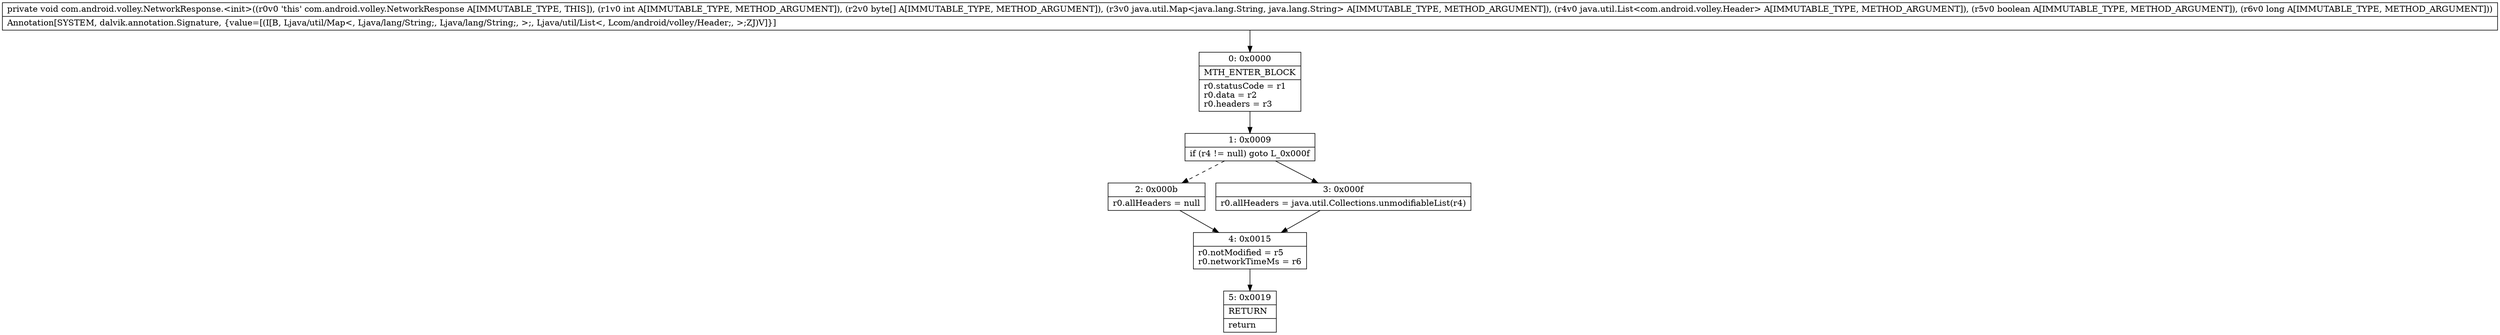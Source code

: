 digraph "CFG forcom.android.volley.NetworkResponse.\<init\>(I[BLjava\/util\/Map;Ljava\/util\/List;ZJ)V" {
Node_0 [shape=record,label="{0\:\ 0x0000|MTH_ENTER_BLOCK\l|r0.statusCode = r1\lr0.data = r2\lr0.headers = r3\l}"];
Node_1 [shape=record,label="{1\:\ 0x0009|if (r4 != null) goto L_0x000f\l}"];
Node_2 [shape=record,label="{2\:\ 0x000b|r0.allHeaders = null\l}"];
Node_3 [shape=record,label="{3\:\ 0x000f|r0.allHeaders = java.util.Collections.unmodifiableList(r4)\l}"];
Node_4 [shape=record,label="{4\:\ 0x0015|r0.notModified = r5\lr0.networkTimeMs = r6\l}"];
Node_5 [shape=record,label="{5\:\ 0x0019|RETURN\l|return\l}"];
MethodNode[shape=record,label="{private void com.android.volley.NetworkResponse.\<init\>((r0v0 'this' com.android.volley.NetworkResponse A[IMMUTABLE_TYPE, THIS]), (r1v0 int A[IMMUTABLE_TYPE, METHOD_ARGUMENT]), (r2v0 byte[] A[IMMUTABLE_TYPE, METHOD_ARGUMENT]), (r3v0 java.util.Map\<java.lang.String, java.lang.String\> A[IMMUTABLE_TYPE, METHOD_ARGUMENT]), (r4v0 java.util.List\<com.android.volley.Header\> A[IMMUTABLE_TYPE, METHOD_ARGUMENT]), (r5v0 boolean A[IMMUTABLE_TYPE, METHOD_ARGUMENT]), (r6v0 long A[IMMUTABLE_TYPE, METHOD_ARGUMENT]))  | Annotation[SYSTEM, dalvik.annotation.Signature, \{value=[(I[B, Ljava\/util\/Map\<, Ljava\/lang\/String;, Ljava\/lang\/String;, \>;, Ljava\/util\/List\<, Lcom\/android\/volley\/Header;, \>;ZJ)V]\}]\l}"];
MethodNode -> Node_0;
Node_0 -> Node_1;
Node_1 -> Node_2[style=dashed];
Node_1 -> Node_3;
Node_2 -> Node_4;
Node_3 -> Node_4;
Node_4 -> Node_5;
}


